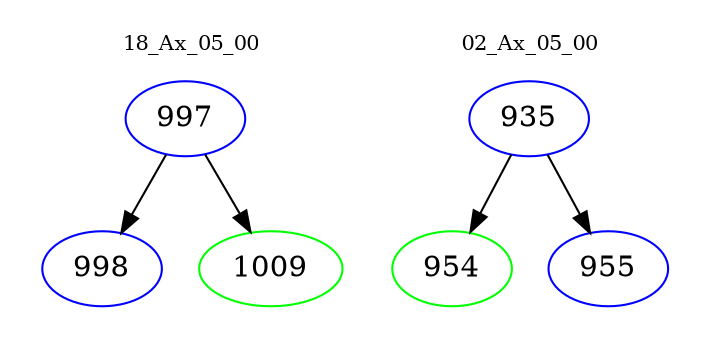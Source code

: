 digraph{
subgraph cluster_0 {
color = white
label = "18_Ax_05_00";
fontsize=10;
T0_997 [label="997", color="blue"]
T0_997 -> T0_998 [color="black"]
T0_998 [label="998", color="blue"]
T0_997 -> T0_1009 [color="black"]
T0_1009 [label="1009", color="green"]
}
subgraph cluster_1 {
color = white
label = "02_Ax_05_00";
fontsize=10;
T1_935 [label="935", color="blue"]
T1_935 -> T1_954 [color="black"]
T1_954 [label="954", color="green"]
T1_935 -> T1_955 [color="black"]
T1_955 [label="955", color="blue"]
}
}
